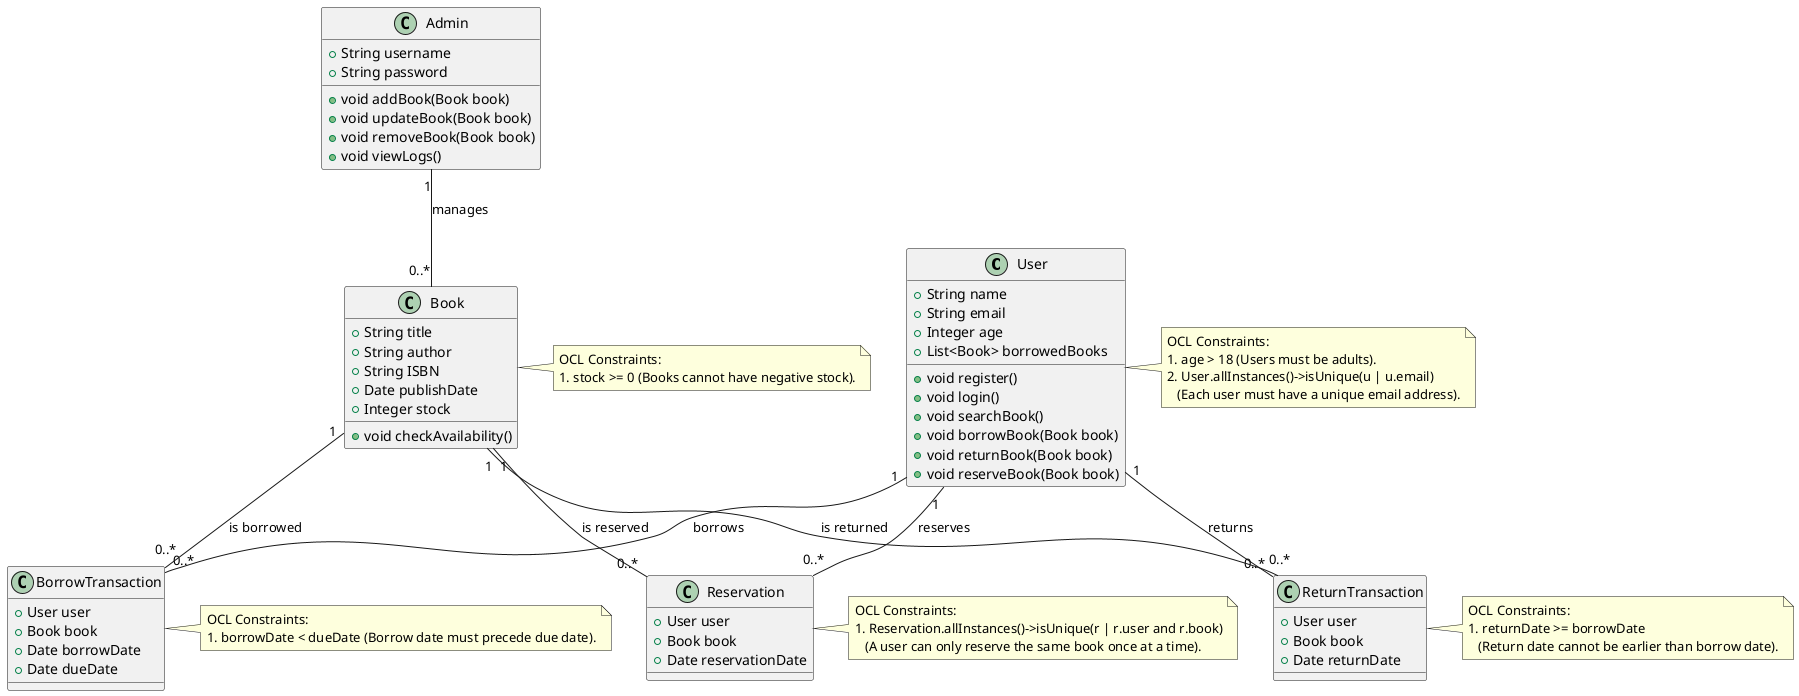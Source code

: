 @startuml

class User {
    + String name
    + String email
    + Integer age
    + List<Book> borrowedBooks
    + void register()
    + void login()
    + void searchBook()
    + void borrowBook(Book book)
    + void returnBook(Book book)
    + void reserveBook(Book book)
}

class Admin {
    + String username
    + String password
    + void addBook(Book book)
    + void updateBook(Book book)
    + void removeBook(Book book)
    + void viewLogs()
}

class Book {
    + String title
    + String author
    + String ISBN
    + Date publishDate
    + Integer stock
    + void checkAvailability()
}

class BorrowTransaction {
    + User user
    + Book book
    + Date borrowDate
    + Date dueDate
}

class ReturnTransaction {
    + User user
    + Book book
    + Date returnDate
}

class Reservation {
    + User user
    + Book book
    + Date reservationDate
}

User "1" -- "0..*" BorrowTransaction : borrows
User "1" -- "0..*" ReturnTransaction : returns
User "1" -- "0..*" Reservation : reserves
Book "1" -- "0..*" BorrowTransaction : is borrowed
Book "1" -- "0..*" ReturnTransaction : is returned
Book "1" -- "0..*" Reservation : is reserved
Admin "1" -- "0..*" Book : manages

note right of User
OCL Constraints:
1. age > 18 (Users must be adults).
2. User.allInstances()->isUnique(u | u.email)
   (Each user must have a unique email address).
end note

note right of Book
OCL Constraints:
1. stock >= 0 (Books cannot have negative stock).
end note

note right of BorrowTransaction
OCL Constraints:
1. borrowDate < dueDate (Borrow date must precede due date).
end note

note right of ReturnTransaction
OCL Constraints:
1. returnDate >= borrowDate
   (Return date cannot be earlier than borrow date).
end note

note right of Reservation
OCL Constraints:
1. Reservation.allInstances()->isUnique(r | r.user and r.book)
   (A user can only reserve the same book once at a time).
end note

@enduml
